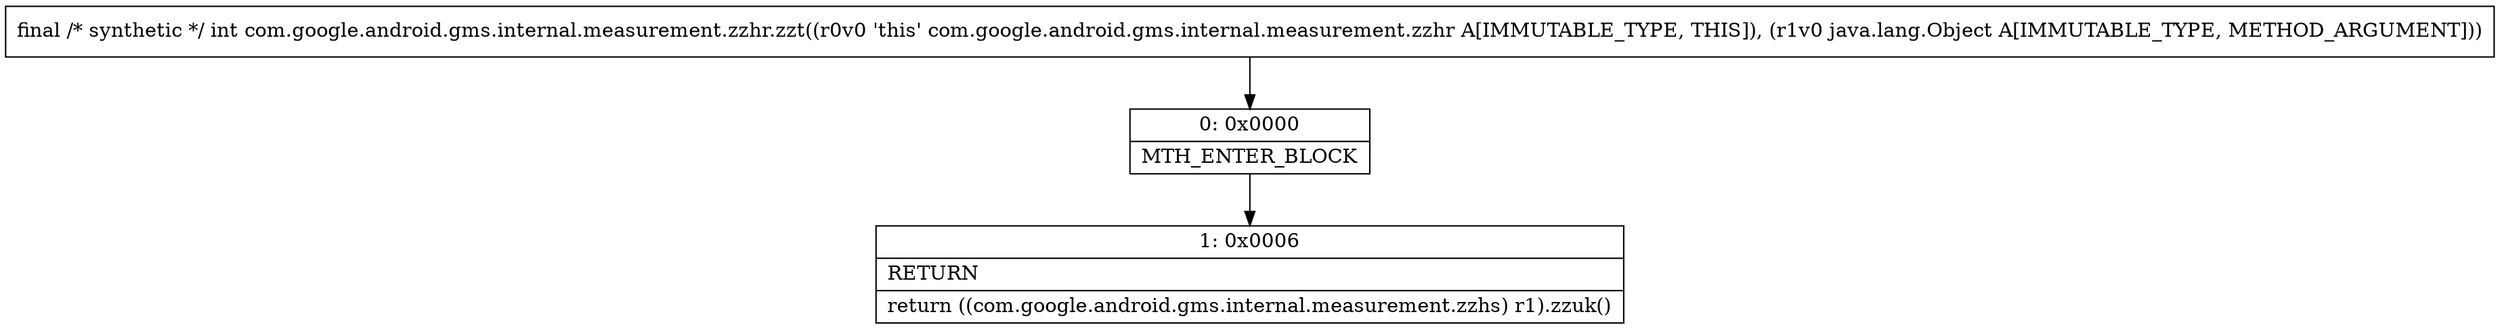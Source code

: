 digraph "CFG forcom.google.android.gms.internal.measurement.zzhr.zzt(Ljava\/lang\/Object;)I" {
Node_0 [shape=record,label="{0\:\ 0x0000|MTH_ENTER_BLOCK\l}"];
Node_1 [shape=record,label="{1\:\ 0x0006|RETURN\l|return ((com.google.android.gms.internal.measurement.zzhs) r1).zzuk()\l}"];
MethodNode[shape=record,label="{final \/* synthetic *\/ int com.google.android.gms.internal.measurement.zzhr.zzt((r0v0 'this' com.google.android.gms.internal.measurement.zzhr A[IMMUTABLE_TYPE, THIS]), (r1v0 java.lang.Object A[IMMUTABLE_TYPE, METHOD_ARGUMENT])) }"];
MethodNode -> Node_0;
Node_0 -> Node_1;
}

